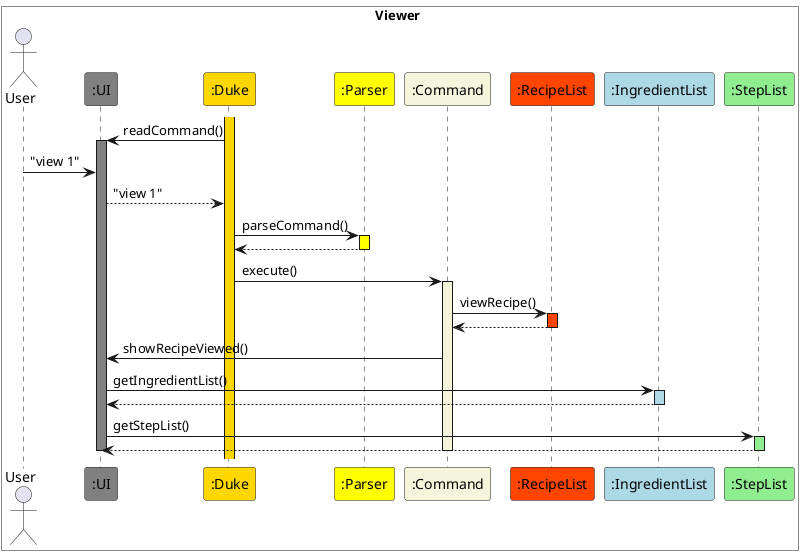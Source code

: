 @startuml Recipe View
box Viewer #White
Actor User
participant ":UI" as UI #Gray
participant ":Duke" as Duke #Gold
participant ":Parser" as Parser #Yellow
participant ":Command" as Command #Beige
participant ":RecipeList" as RecipeList #OrangeRed
participant ":IngredientList" as IngredientList #LightBlue
participant ":StepList" as StepList #LightGreen
end box

activate Duke #Gold
Duke -> UI : readCommand()
activate UI #Gray
User -> UI : "view 1"
UI --> Duke : "view 1"
Duke -> Parser : parseCommand()
activate Parser #Yellow
Parser --> Duke
deactivate Parser
Duke -> Command : execute()
activate Command #Beige
Command -> RecipeList : viewRecipe()
activate RecipeList #OrangeRed
RecipeList --> Command
deactivate RecipeList
Command -> UI : showRecipeViewed()
UI -> IngredientList : getIngredientList()
activate IngredientList #LightBlue
IngredientList --> UI
deactivate IngredientList
UI -> StepList : getStepList()
activate StepList #LightGreen
StepList --> UI
deactivate StepList
deactivate UI
deactivate Command


@enduml